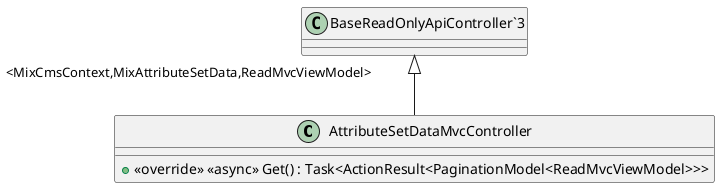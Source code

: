 @startuml
class AttributeSetDataMvcController {
    + <<override>> <<async>> Get() : Task<ActionResult<PaginationModel<ReadMvcViewModel>>>
}
"BaseReadOnlyApiController`3" "<MixCmsContext,MixAttributeSetData,ReadMvcViewModel>" <|-- AttributeSetDataMvcController
@enduml
